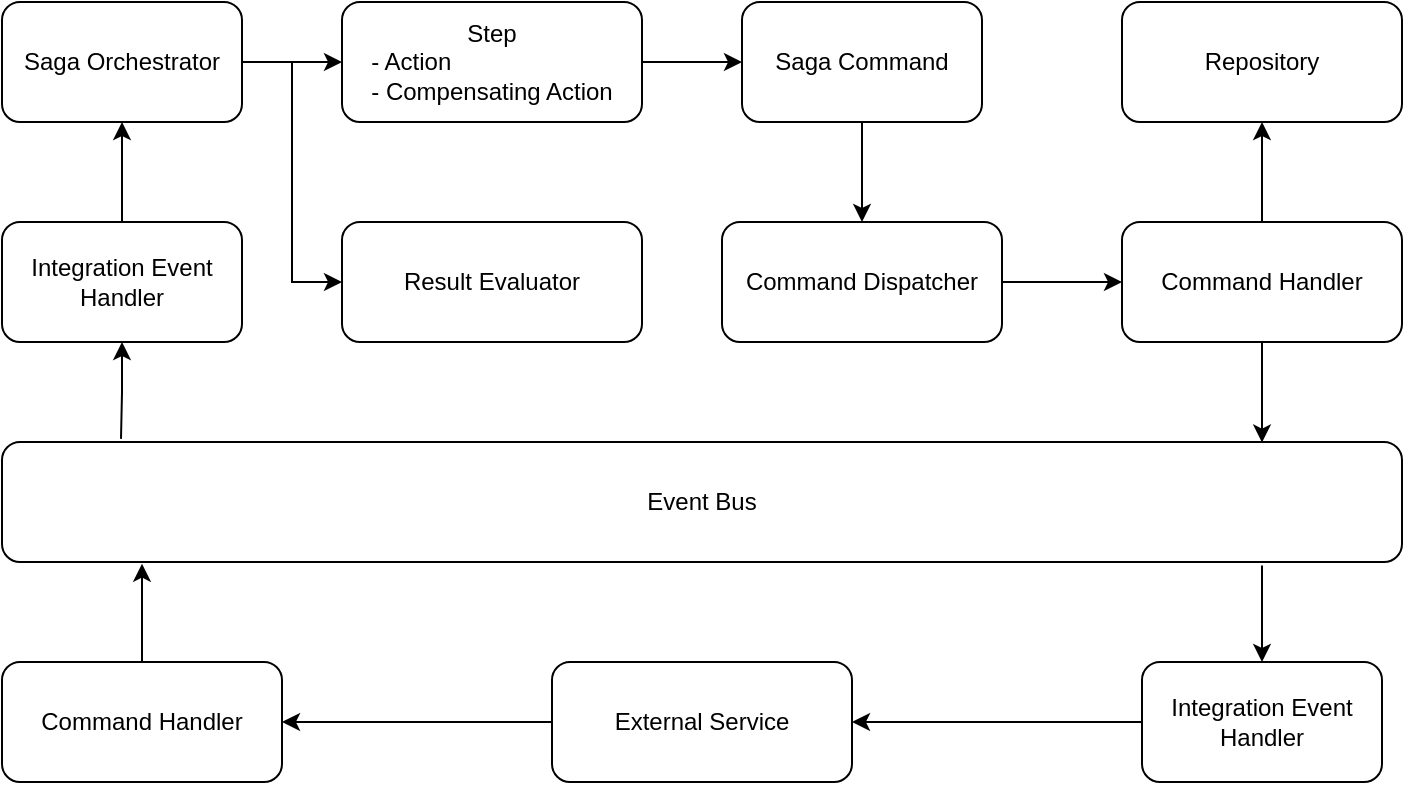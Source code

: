 <mxfile version="16.5.3" type="device"><diagram id="XjN0LzvLCSJWbKdr4ml6" name="Page-1"><mxGraphModel dx="889" dy="605" grid="1" gridSize="10" guides="1" tooltips="1" connect="1" arrows="1" fold="1" page="1" pageScale="1" pageWidth="1100" pageHeight="850" math="0" shadow="0"><root><mxCell id="0"/><mxCell id="1" parent="0"/><mxCell id="iAHQfP7MLvfIiDXdbUad-12" style="edgeStyle=orthogonalEdgeStyle;rounded=0;orthogonalLoop=1;jettySize=auto;html=1;entryX=0;entryY=0.5;entryDx=0;entryDy=0;" edge="1" parent="1" source="iAHQfP7MLvfIiDXdbUad-1" target="iAHQfP7MLvfIiDXdbUad-10"><mxGeometry relative="1" as="geometry"/></mxCell><mxCell id="iAHQfP7MLvfIiDXdbUad-22" style="edgeStyle=orthogonalEdgeStyle;rounded=0;orthogonalLoop=1;jettySize=auto;html=1;entryX=0;entryY=0.5;entryDx=0;entryDy=0;" edge="1" parent="1" source="iAHQfP7MLvfIiDXdbUad-1" target="iAHQfP7MLvfIiDXdbUad-21"><mxGeometry relative="1" as="geometry"/></mxCell><mxCell id="iAHQfP7MLvfIiDXdbUad-1" value="Saga Orchestrator" style="rounded=1;whiteSpace=wrap;html=1;" vertex="1" parent="1"><mxGeometry x="30" y="40" width="120" height="60" as="geometry"/></mxCell><mxCell id="iAHQfP7MLvfIiDXdbUad-18" style="edgeStyle=orthogonalEdgeStyle;rounded=0;orthogonalLoop=1;jettySize=auto;html=1;entryX=0;entryY=0.5;entryDx=0;entryDy=0;" edge="1" parent="1" source="iAHQfP7MLvfIiDXdbUad-2" target="iAHQfP7MLvfIiDXdbUad-4"><mxGeometry relative="1" as="geometry"/></mxCell><mxCell id="iAHQfP7MLvfIiDXdbUad-2" value="Command Dispatcher" style="rounded=1;whiteSpace=wrap;html=1;" vertex="1" parent="1"><mxGeometry x="390" y="150" width="140" height="60" as="geometry"/></mxCell><mxCell id="iAHQfP7MLvfIiDXdbUad-15" style="edgeStyle=orthogonalEdgeStyle;rounded=0;orthogonalLoop=1;jettySize=auto;html=1;entryX=0.5;entryY=1;entryDx=0;entryDy=0;" edge="1" parent="1" source="iAHQfP7MLvfIiDXdbUad-4" target="iAHQfP7MLvfIiDXdbUad-14"><mxGeometry relative="1" as="geometry"/></mxCell><mxCell id="iAHQfP7MLvfIiDXdbUad-20" style="edgeStyle=orthogonalEdgeStyle;rounded=0;orthogonalLoop=1;jettySize=auto;html=1;entryX=0.9;entryY=0.005;entryDx=0;entryDy=0;entryPerimeter=0;" edge="1" parent="1" source="iAHQfP7MLvfIiDXdbUad-4" target="iAHQfP7MLvfIiDXdbUad-6"><mxGeometry relative="1" as="geometry"/></mxCell><mxCell id="iAHQfP7MLvfIiDXdbUad-4" value="Command Handler" style="rounded=1;whiteSpace=wrap;html=1;" vertex="1" parent="1"><mxGeometry x="590" y="150" width="140" height="60" as="geometry"/></mxCell><mxCell id="iAHQfP7MLvfIiDXdbUad-6" value="Event Bus" style="rounded=1;whiteSpace=wrap;html=1;" vertex="1" parent="1"><mxGeometry x="30" y="260" width="700" height="60" as="geometry"/></mxCell><mxCell id="iAHQfP7MLvfIiDXdbUad-17" style="edgeStyle=orthogonalEdgeStyle;rounded=0;orthogonalLoop=1;jettySize=auto;html=1;entryX=0.5;entryY=0;entryDx=0;entryDy=0;" edge="1" parent="1" source="iAHQfP7MLvfIiDXdbUad-9" target="iAHQfP7MLvfIiDXdbUad-2"><mxGeometry relative="1" as="geometry"/></mxCell><mxCell id="iAHQfP7MLvfIiDXdbUad-9" value="Saga Command" style="rounded=1;whiteSpace=wrap;html=1;" vertex="1" parent="1"><mxGeometry x="400" y="40" width="120" height="60" as="geometry"/></mxCell><mxCell id="iAHQfP7MLvfIiDXdbUad-13" style="edgeStyle=orthogonalEdgeStyle;rounded=0;orthogonalLoop=1;jettySize=auto;html=1;entryX=0;entryY=0.5;entryDx=0;entryDy=0;" edge="1" parent="1" source="iAHQfP7MLvfIiDXdbUad-10" target="iAHQfP7MLvfIiDXdbUad-9"><mxGeometry relative="1" as="geometry"/></mxCell><mxCell id="iAHQfP7MLvfIiDXdbUad-10" value="Step&lt;br&gt;&lt;div style=&quot;text-align: left&quot;&gt;&lt;span&gt;- Action&lt;/span&gt;&lt;/div&gt;&lt;div style=&quot;text-align: left&quot;&gt;&lt;span&gt;- Compensating Action&lt;/span&gt;&lt;/div&gt;" style="rounded=1;whiteSpace=wrap;html=1;" vertex="1" parent="1"><mxGeometry x="200" y="40" width="150" height="60" as="geometry"/></mxCell><mxCell id="iAHQfP7MLvfIiDXdbUad-14" value="Repository" style="rounded=1;whiteSpace=wrap;html=1;" vertex="1" parent="1"><mxGeometry x="590" y="40" width="140" height="60" as="geometry"/></mxCell><mxCell id="iAHQfP7MLvfIiDXdbUad-21" value="Result Evaluator" style="rounded=1;whiteSpace=wrap;html=1;" vertex="1" parent="1"><mxGeometry x="200" y="150" width="150" height="60" as="geometry"/></mxCell><mxCell id="iAHQfP7MLvfIiDXdbUad-24" style="edgeStyle=orthogonalEdgeStyle;rounded=0;orthogonalLoop=1;jettySize=auto;html=1;entryX=0.5;entryY=1;entryDx=0;entryDy=0;" edge="1" parent="1" source="iAHQfP7MLvfIiDXdbUad-23" target="iAHQfP7MLvfIiDXdbUad-1"><mxGeometry relative="1" as="geometry"/></mxCell><mxCell id="iAHQfP7MLvfIiDXdbUad-25" style="edgeStyle=orthogonalEdgeStyle;rounded=0;orthogonalLoop=1;jettySize=auto;html=1;entryX=0.085;entryY=-0.026;entryDx=0;entryDy=0;entryPerimeter=0;endArrow=none;endFill=0;startArrow=classic;startFill=1;" edge="1" parent="1" source="iAHQfP7MLvfIiDXdbUad-23" target="iAHQfP7MLvfIiDXdbUad-6"><mxGeometry relative="1" as="geometry"/></mxCell><mxCell id="iAHQfP7MLvfIiDXdbUad-23" value="Integration Event Handler" style="rounded=1;whiteSpace=wrap;html=1;" vertex="1" parent="1"><mxGeometry x="30" y="150" width="120" height="60" as="geometry"/></mxCell><mxCell id="iAHQfP7MLvfIiDXdbUad-28" style="edgeStyle=orthogonalEdgeStyle;rounded=0;orthogonalLoop=1;jettySize=auto;html=1;entryX=1;entryY=0.5;entryDx=0;entryDy=0;startArrow=none;startFill=0;endArrow=classic;endFill=1;" edge="1" parent="1" source="iAHQfP7MLvfIiDXdbUad-26" target="iAHQfP7MLvfIiDXdbUad-27"><mxGeometry relative="1" as="geometry"/></mxCell><mxCell id="iAHQfP7MLvfIiDXdbUad-33" style="edgeStyle=orthogonalEdgeStyle;rounded=0;orthogonalLoop=1;jettySize=auto;html=1;entryX=0.9;entryY=1.03;entryDx=0;entryDy=0;entryPerimeter=0;startArrow=classic;startFill=1;endArrow=none;endFill=0;" edge="1" parent="1" source="iAHQfP7MLvfIiDXdbUad-26" target="iAHQfP7MLvfIiDXdbUad-6"><mxGeometry relative="1" as="geometry"/></mxCell><mxCell id="iAHQfP7MLvfIiDXdbUad-26" value="Integration Event Handler" style="rounded=1;whiteSpace=wrap;html=1;" vertex="1" parent="1"><mxGeometry x="600" y="370" width="120" height="60" as="geometry"/></mxCell><mxCell id="iAHQfP7MLvfIiDXdbUad-30" style="edgeStyle=orthogonalEdgeStyle;rounded=0;orthogonalLoop=1;jettySize=auto;html=1;startArrow=none;startFill=0;endArrow=classic;endFill=1;" edge="1" parent="1" source="iAHQfP7MLvfIiDXdbUad-27" target="iAHQfP7MLvfIiDXdbUad-29"><mxGeometry relative="1" as="geometry"/></mxCell><mxCell id="iAHQfP7MLvfIiDXdbUad-27" value="External Service" style="rounded=1;whiteSpace=wrap;html=1;" vertex="1" parent="1"><mxGeometry x="305" y="370" width="150" height="60" as="geometry"/></mxCell><mxCell id="iAHQfP7MLvfIiDXdbUad-32" style="edgeStyle=orthogonalEdgeStyle;rounded=0;orthogonalLoop=1;jettySize=auto;html=1;entryX=0.1;entryY=1.014;entryDx=0;entryDy=0;entryPerimeter=0;startArrow=none;startFill=0;endArrow=classic;endFill=1;" edge="1" parent="1" source="iAHQfP7MLvfIiDXdbUad-29" target="iAHQfP7MLvfIiDXdbUad-6"><mxGeometry relative="1" as="geometry"/></mxCell><mxCell id="iAHQfP7MLvfIiDXdbUad-29" value="Command Handler" style="rounded=1;whiteSpace=wrap;html=1;" vertex="1" parent="1"><mxGeometry x="30" y="370" width="140" height="60" as="geometry"/></mxCell></root></mxGraphModel></diagram></mxfile>
